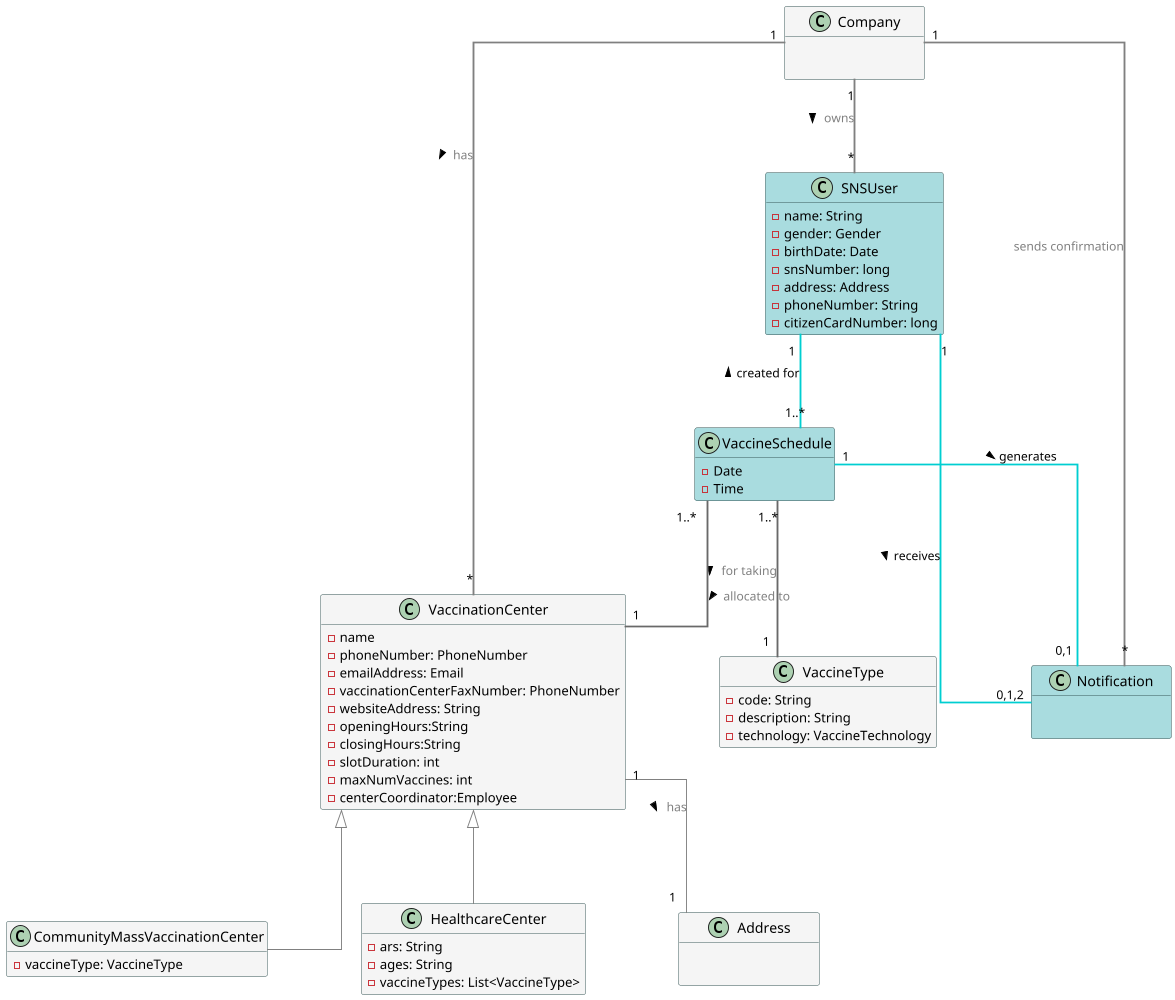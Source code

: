 @startuml
hide methods
'left to right direction
scale 1000 height

skinparam classAttributeIconSize 10
skinparam linetype ortho
skinparam minClassWidth 150
skinparam classHeaderBackgroundColor LightGray
skinparam classBackgroundColor WhiteSmoke
skinparam classBorderColor DarkSlateGray
skinparam classFontColor automatic
skinparam classFontSize 15
skinparam classFontName Corbel
skinparam nodesep 100
skinparam ranksep 100

class Company {
    \n
}

class SNSUser #A9DCDF {
    - name: String
    - gender: Gender
    - birthDate: Date
    - snsNumber: long
    - address: Address
    - phoneNumber: String
    - citizenCardNumber: long
}


class VaccinationCenter {
    -name
    -phoneNumber: PhoneNumber
    -emailAddress: Email
    -vaccinationCenterFaxNumber: PhoneNumber
    -websiteAddress: String
    -openingHours:String
    -closingHours:String
    -slotDuration: int
    -maxNumVaccines: int
    -centerCoordinator:Employee
}

class CommunityMassVaccinationCenter {
    - vaccineType: VaccineType
}

class HealthcareCenter {
    - ars: String
    - ages: String
    - vaccineTypes: List<VaccineType>
}

class VaccineType {
    - code: String
    - description: String
    - technology: VaccineTechnology
}

class Address {
    \n
}

class VaccineSchedule  #A9DCDF{
    -Date
    -Time
}

class Notification  #A9DCDF{
    \n
}

Company "1" -[#grey,thickness=2]d "*" VaccinationCenter : <font color=gray> has >
Company "1" --[#grey,thickness=2] "*" SNSUser : <font color=gray> owns >
Company "1" --[#grey,thickness=2]  "*" Notification   : <font color=gray> sends confirmation

SNSUser "1" -[#DarkTurquoise,bold]-  "0,1,2" Notification :  receives >

VaccineSchedule "1..*" -[#DimGray,bold]- "1" VaccineType : <font color=gray> for taking >
VaccineSchedule "1..*" -[#DarkTurquoise,bold]u- "1" SNSUser :  created for >
VaccineSchedule "1..*" -[#DimGray,bold]- "1" VaccinationCenter : <font color=gray> allocated to >
VaccineSchedule "1" -[#DarkTurquoise,bold]- "0,1" Notification :  generates >


VaccinationCenter <|-[#grey]- CommunityMassVaccinationCenter
VaccinationCenter <|-[#grey]- HealthcareCenter
VaccinationCenter "1" -[#grey]- "1" Address : <font color=gray> has >


@enduml